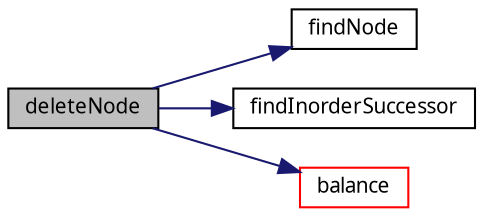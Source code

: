 digraph "deleteNode"
{
  edge [fontname="Verdana",fontsize="10",labelfontname="Verdana",labelfontsize="10"];
  node [fontname="Verdana",fontsize="10",shape=record];
  rankdir="LR";
  Node1 [label="deleteNode",height=0.2,width=0.4,color="black", fillcolor="grey75", style="filled", fontcolor="black"];
  Node1 -> Node2 [color="midnightblue",fontsize="10",style="solid",fontname="Verdana"];
  Node2 [label="findNode",height=0.2,width=0.4,color="black", fillcolor="white", style="filled",URL="$avltree_8h.html#ac3475186366ff6453dc39426d9ed8537",tooltip="Finds the pointer to a node. "];
  Node1 -> Node3 [color="midnightblue",fontsize="10",style="solid",fontname="Verdana"];
  Node3 [label="findInorderSuccessor",height=0.2,width=0.4,color="black", fillcolor="white", style="filled",URL="$avltree_8h.html#aab24dcc91b3e3441809f840689b348a8",tooltip="Find inoreder successor of a node. "];
  Node1 -> Node4 [color="midnightblue",fontsize="10",style="solid",fontname="Verdana"];
  Node4 [label="balance",height=0.2,width=0.4,color="red", fillcolor="white", style="filled",URL="$avltree_8h.html#a02cf481ce67f4289c5c19c0a2287a136",tooltip="Restores the values of a AVLTree. "];
}
